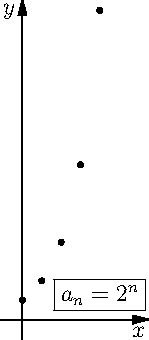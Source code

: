 import graph;
import geometry;
size(6cm,6cm);

real a(int n) {
  return 2**n;
}
for (int i = 0; i < 5; ++i) {
  dot((i,a(i)));
}

label("\fbox{$a_n = 2^n$}", (4,0.05),N);

axes("$x$","$y$",Arrow());
